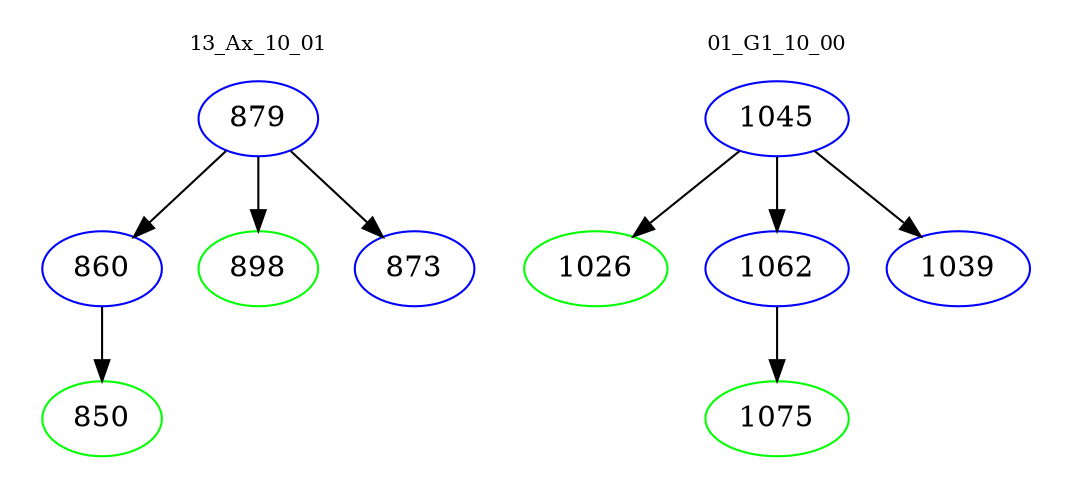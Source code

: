 digraph{
subgraph cluster_0 {
color = white
label = "13_Ax_10_01";
fontsize=10;
T0_879 [label="879", color="blue"]
T0_879 -> T0_860 [color="black"]
T0_860 [label="860", color="blue"]
T0_860 -> T0_850 [color="black"]
T0_850 [label="850", color="green"]
T0_879 -> T0_898 [color="black"]
T0_898 [label="898", color="green"]
T0_879 -> T0_873 [color="black"]
T0_873 [label="873", color="blue"]
}
subgraph cluster_1 {
color = white
label = "01_G1_10_00";
fontsize=10;
T1_1045 [label="1045", color="blue"]
T1_1045 -> T1_1026 [color="black"]
T1_1026 [label="1026", color="green"]
T1_1045 -> T1_1062 [color="black"]
T1_1062 [label="1062", color="blue"]
T1_1062 -> T1_1075 [color="black"]
T1_1075 [label="1075", color="green"]
T1_1045 -> T1_1039 [color="black"]
T1_1039 [label="1039", color="blue"]
}
}
